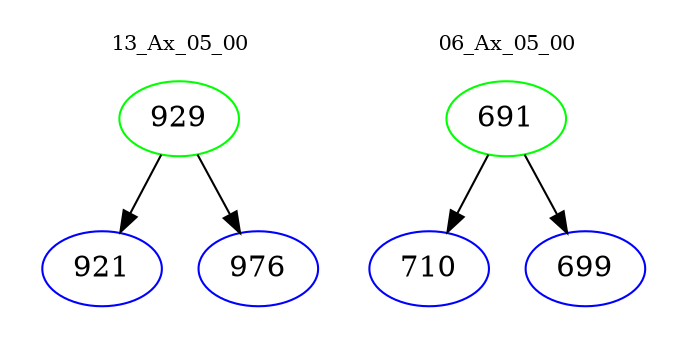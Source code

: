 digraph{
subgraph cluster_0 {
color = white
label = "13_Ax_05_00";
fontsize=10;
T0_929 [label="929", color="green"]
T0_929 -> T0_921 [color="black"]
T0_921 [label="921", color="blue"]
T0_929 -> T0_976 [color="black"]
T0_976 [label="976", color="blue"]
}
subgraph cluster_1 {
color = white
label = "06_Ax_05_00";
fontsize=10;
T1_691 [label="691", color="green"]
T1_691 -> T1_710 [color="black"]
T1_710 [label="710", color="blue"]
T1_691 -> T1_699 [color="black"]
T1_699 [label="699", color="blue"]
}
}

